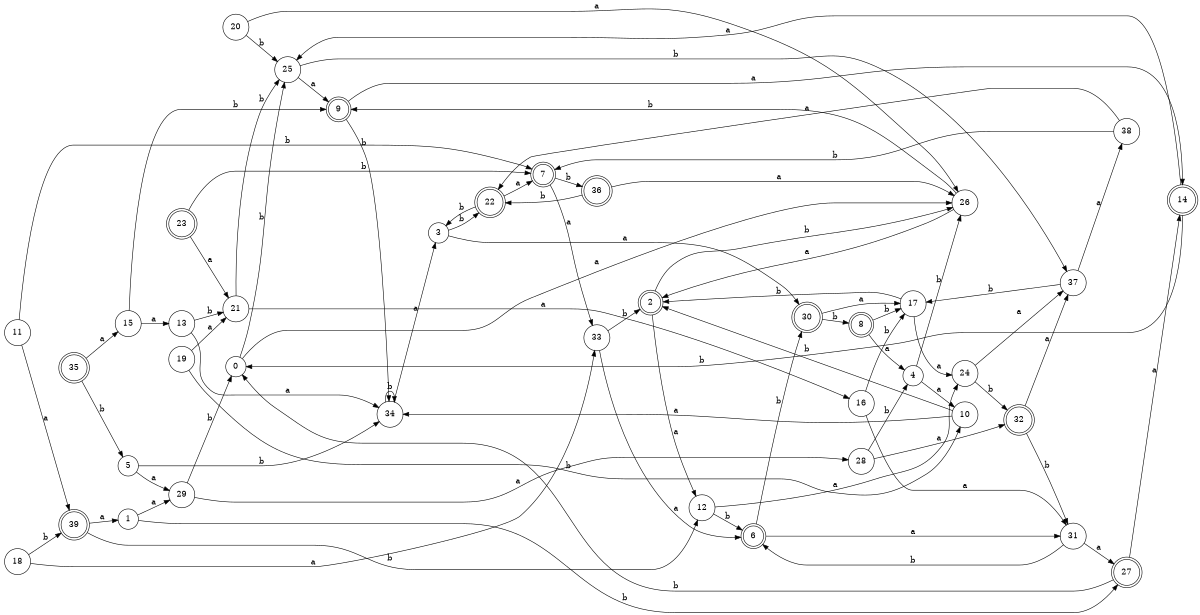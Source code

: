 digraph n32_4 {
__start0 [label="" shape="none"];

rankdir=LR;
size="8,5";

s0 [style="filled", color="black", fillcolor="white" shape="circle", label="0"];
s1 [style="filled", color="black", fillcolor="white" shape="circle", label="1"];
s2 [style="rounded,filled", color="black", fillcolor="white" shape="doublecircle", label="2"];
s3 [style="filled", color="black", fillcolor="white" shape="circle", label="3"];
s4 [style="filled", color="black", fillcolor="white" shape="circle", label="4"];
s5 [style="filled", color="black", fillcolor="white" shape="circle", label="5"];
s6 [style="rounded,filled", color="black", fillcolor="white" shape="doublecircle", label="6"];
s7 [style="rounded,filled", color="black", fillcolor="white" shape="doublecircle", label="7"];
s8 [style="rounded,filled", color="black", fillcolor="white" shape="doublecircle", label="8"];
s9 [style="rounded,filled", color="black", fillcolor="white" shape="doublecircle", label="9"];
s10 [style="filled", color="black", fillcolor="white" shape="circle", label="10"];
s11 [style="filled", color="black", fillcolor="white" shape="circle", label="11"];
s12 [style="filled", color="black", fillcolor="white" shape="circle", label="12"];
s13 [style="filled", color="black", fillcolor="white" shape="circle", label="13"];
s14 [style="rounded,filled", color="black", fillcolor="white" shape="doublecircle", label="14"];
s15 [style="filled", color="black", fillcolor="white" shape="circle", label="15"];
s16 [style="filled", color="black", fillcolor="white" shape="circle", label="16"];
s17 [style="filled", color="black", fillcolor="white" shape="circle", label="17"];
s18 [style="filled", color="black", fillcolor="white" shape="circle", label="18"];
s19 [style="filled", color="black", fillcolor="white" shape="circle", label="19"];
s20 [style="filled", color="black", fillcolor="white" shape="circle", label="20"];
s21 [style="filled", color="black", fillcolor="white" shape="circle", label="21"];
s22 [style="rounded,filled", color="black", fillcolor="white" shape="doublecircle", label="22"];
s23 [style="rounded,filled", color="black", fillcolor="white" shape="doublecircle", label="23"];
s24 [style="filled", color="black", fillcolor="white" shape="circle", label="24"];
s25 [style="filled", color="black", fillcolor="white" shape="circle", label="25"];
s26 [style="filled", color="black", fillcolor="white" shape="circle", label="26"];
s27 [style="rounded,filled", color="black", fillcolor="white" shape="doublecircle", label="27"];
s28 [style="filled", color="black", fillcolor="white" shape="circle", label="28"];
s29 [style="filled", color="black", fillcolor="white" shape="circle", label="29"];
s30 [style="rounded,filled", color="black", fillcolor="white" shape="doublecircle", label="30"];
s31 [style="filled", color="black", fillcolor="white" shape="circle", label="31"];
s32 [style="rounded,filled", color="black", fillcolor="white" shape="doublecircle", label="32"];
s33 [style="filled", color="black", fillcolor="white" shape="circle", label="33"];
s34 [style="filled", color="black", fillcolor="white" shape="circle", label="34"];
s35 [style="rounded,filled", color="black", fillcolor="white" shape="doublecircle", label="35"];
s36 [style="rounded,filled", color="black", fillcolor="white" shape="doublecircle", label="36"];
s37 [style="filled", color="black", fillcolor="white" shape="circle", label="37"];
s38 [style="filled", color="black", fillcolor="white" shape="circle", label="38"];
s39 [style="rounded,filled", color="black", fillcolor="white" shape="doublecircle", label="39"];
s0 -> s26 [label="a"];
s0 -> s25 [label="b"];
s1 -> s29 [label="a"];
s1 -> s27 [label="b"];
s2 -> s12 [label="a"];
s2 -> s26 [label="b"];
s3 -> s30 [label="a"];
s3 -> s22 [label="b"];
s4 -> s10 [label="a"];
s4 -> s26 [label="b"];
s5 -> s29 [label="a"];
s5 -> s34 [label="b"];
s6 -> s31 [label="a"];
s6 -> s30 [label="b"];
s7 -> s33 [label="a"];
s7 -> s36 [label="b"];
s8 -> s4 [label="a"];
s8 -> s17 [label="b"];
s9 -> s14 [label="a"];
s9 -> s34 [label="b"];
s10 -> s34 [label="a"];
s10 -> s2 [label="b"];
s11 -> s39 [label="a"];
s11 -> s7 [label="b"];
s12 -> s24 [label="a"];
s12 -> s6 [label="b"];
s13 -> s34 [label="a"];
s13 -> s21 [label="b"];
s14 -> s25 [label="a"];
s14 -> s0 [label="b"];
s15 -> s13 [label="a"];
s15 -> s9 [label="b"];
s16 -> s31 [label="a"];
s16 -> s17 [label="b"];
s17 -> s24 [label="a"];
s17 -> s2 [label="b"];
s18 -> s33 [label="a"];
s18 -> s39 [label="b"];
s19 -> s21 [label="a"];
s19 -> s10 [label="b"];
s20 -> s26 [label="a"];
s20 -> s25 [label="b"];
s21 -> s16 [label="a"];
s21 -> s25 [label="b"];
s22 -> s7 [label="a"];
s22 -> s3 [label="b"];
s23 -> s21 [label="a"];
s23 -> s7 [label="b"];
s24 -> s37 [label="a"];
s24 -> s32 [label="b"];
s25 -> s9 [label="a"];
s25 -> s37 [label="b"];
s26 -> s2 [label="a"];
s26 -> s9 [label="b"];
s27 -> s14 [label="a"];
s27 -> s0 [label="b"];
s28 -> s32 [label="a"];
s28 -> s4 [label="b"];
s29 -> s28 [label="a"];
s29 -> s0 [label="b"];
s30 -> s17 [label="a"];
s30 -> s8 [label="b"];
s31 -> s27 [label="a"];
s31 -> s6 [label="b"];
s32 -> s37 [label="a"];
s32 -> s31 [label="b"];
s33 -> s6 [label="a"];
s33 -> s2 [label="b"];
s34 -> s3 [label="a"];
s34 -> s34 [label="b"];
s35 -> s15 [label="a"];
s35 -> s5 [label="b"];
s36 -> s26 [label="a"];
s36 -> s22 [label="b"];
s37 -> s38 [label="a"];
s37 -> s17 [label="b"];
s38 -> s22 [label="a"];
s38 -> s7 [label="b"];
s39 -> s1 [label="a"];
s39 -> s12 [label="b"];

}